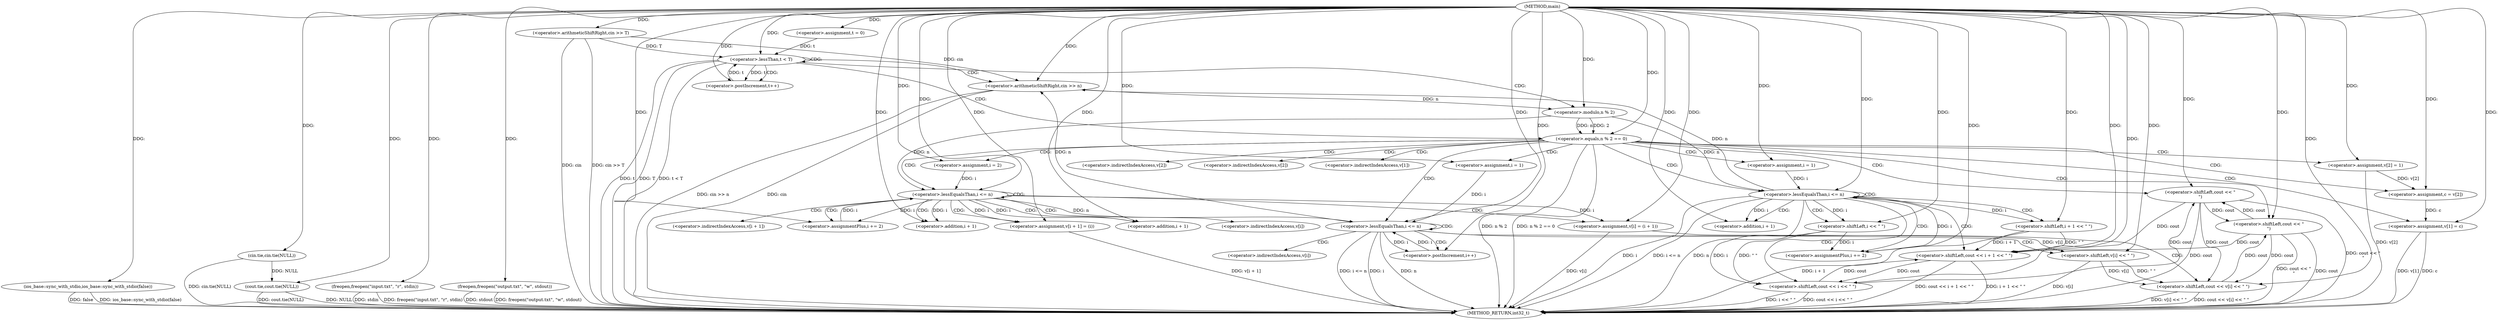 digraph "main" {  
"1000205" [label = "(METHOD,main)" ]
"1000341" [label = "(METHOD_RETURN,int32_t)" ]
"1000207" [label = "(ios_base::sync_with_stdio,ios_base::sync_with_stdio(false))" ]
"1000209" [label = "(cin.tie,cin.tie(NULL))" ]
"1000211" [label = "(cout.tie,cout.tie(NULL))" ]
"1000213" [label = "(freopen,freopen(\"input.txt\", \"r\", stdin))" ]
"1000217" [label = "(freopen,freopen(\"output.txt\", \"w\", stdout))" ]
"1000222" [label = "(<operator>.arithmeticShiftRight,cin >> T)" ]
"1000227" [label = "(<operator>.assignment,t = 0)" ]
"1000230" [label = "(<operator>.lessThan,t < T)" ]
"1000233" [label = "(<operator>.postIncrement,t++)" ]
"1000237" [label = "(<operator>.arithmeticShiftRight,cin >> n)" ]
"1000241" [label = "(<operator>.equals,n % 2 == 0)" ]
"1000271" [label = "(<operator>.shiftLeft,cout << \"\n\")" ]
"1000242" [label = "(<operator>.modulo,n % 2)" ]
"1000249" [label = "(<operator>.assignment,i = 1)" ]
"1000252" [label = "(<operator>.lessEqualsThan,i <= n)" ]
"1000255" [label = "(<operator>.assignmentPlus,i += 2)" ]
"1000305" [label = "(<operator>.assignment,c = v[2])" ]
"1000310" [label = "(<operator>.assignment,v[2] = 1)" ]
"1000315" [label = "(<operator>.assignment,v[1] = c)" ]
"1000338" [label = "(<operator>.shiftLeft,cout << \"\n\")" ]
"1000259" [label = "(<operator>.shiftLeft,cout << i + 1 << \" \")" ]
"1000266" [label = "(<operator>.shiftLeft,cout << i << \" \")" ]
"1000280" [label = "(<operator>.assignment,i = 2)" ]
"1000283" [label = "(<operator>.lessEqualsThan,i <= n)" ]
"1000286" [label = "(<operator>.assignmentPlus,i += 2)" ]
"1000322" [label = "(<operator>.assignment,i = 1)" ]
"1000325" [label = "(<operator>.lessEqualsThan,i <= n)" ]
"1000328" [label = "(<operator>.postIncrement,i++)" ]
"1000290" [label = "(<operator>.assignment,v[i] = (i + 1))" ]
"1000297" [label = "(<operator>.assignment,v[i + 1] = (i))" ]
"1000331" [label = "(<operator>.shiftLeft,cout << v[i] << \" \")" ]
"1000261" [label = "(<operator>.shiftLeft,i + 1 << \" \")" ]
"1000268" [label = "(<operator>.shiftLeft,i << \" \")" ]
"1000262" [label = "(<operator>.addition,i + 1)" ]
"1000294" [label = "(<operator>.addition,i + 1)" ]
"1000333" [label = "(<operator>.shiftLeft,v[i] << \" \")" ]
"1000300" [label = "(<operator>.addition,i + 1)" ]
"1000307" [label = "(<operator>.indirectIndexAccess,v[2])" ]
"1000311" [label = "(<operator>.indirectIndexAccess,v[2])" ]
"1000316" [label = "(<operator>.indirectIndexAccess,v[1])" ]
"1000291" [label = "(<operator>.indirectIndexAccess,v[i])" ]
"1000298" [label = "(<operator>.indirectIndexAccess,v[i + 1])" ]
"1000334" [label = "(<operator>.indirectIndexAccess,v[i])" ]
  "1000207" -> "1000341"  [ label = "DDG: ios_base::sync_with_stdio(false)"] 
  "1000209" -> "1000341"  [ label = "DDG: cin.tie(NULL)"] 
  "1000211" -> "1000341"  [ label = "DDG: NULL"] 
  "1000211" -> "1000341"  [ label = "DDG: cout.tie(NULL)"] 
  "1000213" -> "1000341"  [ label = "DDG: freopen(\"input.txt\", \"r\", stdin)"] 
  "1000217" -> "1000341"  [ label = "DDG: freopen(\"output.txt\", \"w\", stdout)"] 
  "1000222" -> "1000341"  [ label = "DDG: cin"] 
  "1000222" -> "1000341"  [ label = "DDG: cin >> T"] 
  "1000230" -> "1000341"  [ label = "DDG: t"] 
  "1000230" -> "1000341"  [ label = "DDG: T"] 
  "1000230" -> "1000341"  [ label = "DDG: t < T"] 
  "1000237" -> "1000341"  [ label = "DDG: cin"] 
  "1000237" -> "1000341"  [ label = "DDG: cin >> n"] 
  "1000241" -> "1000341"  [ label = "DDG: n % 2"] 
  "1000241" -> "1000341"  [ label = "DDG: n % 2 == 0"] 
  "1000310" -> "1000341"  [ label = "DDG: v[2]"] 
  "1000315" -> "1000341"  [ label = "DDG: v[1]"] 
  "1000315" -> "1000341"  [ label = "DDG: c"] 
  "1000325" -> "1000341"  [ label = "DDG: i"] 
  "1000325" -> "1000341"  [ label = "DDG: n"] 
  "1000325" -> "1000341"  [ label = "DDG: i <= n"] 
  "1000338" -> "1000341"  [ label = "DDG: cout"] 
  "1000338" -> "1000341"  [ label = "DDG: cout << \"\n\""] 
  "1000333" -> "1000341"  [ label = "DDG: v[i]"] 
  "1000331" -> "1000341"  [ label = "DDG: v[i] << \" \""] 
  "1000331" -> "1000341"  [ label = "DDG: cout << v[i] << \" \""] 
  "1000290" -> "1000341"  [ label = "DDG: v[i]"] 
  "1000297" -> "1000341"  [ label = "DDG: v[i + 1]"] 
  "1000252" -> "1000341"  [ label = "DDG: i"] 
  "1000252" -> "1000341"  [ label = "DDG: n"] 
  "1000252" -> "1000341"  [ label = "DDG: i <= n"] 
  "1000271" -> "1000341"  [ label = "DDG: cout"] 
  "1000271" -> "1000341"  [ label = "DDG: cout << \"\n\""] 
  "1000261" -> "1000341"  [ label = "DDG: i + 1"] 
  "1000259" -> "1000341"  [ label = "DDG: i + 1 << \" \""] 
  "1000259" -> "1000341"  [ label = "DDG: cout << i + 1 << \" \""] 
  "1000266" -> "1000341"  [ label = "DDG: i << \" \""] 
  "1000266" -> "1000341"  [ label = "DDG: cout << i << \" \""] 
  "1000217" -> "1000341"  [ label = "DDG: stdout"] 
  "1000207" -> "1000341"  [ label = "DDG: false"] 
  "1000213" -> "1000341"  [ label = "DDG: stdin"] 
  "1000205" -> "1000207"  [ label = "DDG: "] 
  "1000205" -> "1000209"  [ label = "DDG: "] 
  "1000209" -> "1000211"  [ label = "DDG: NULL"] 
  "1000205" -> "1000211"  [ label = "DDG: "] 
  "1000205" -> "1000213"  [ label = "DDG: "] 
  "1000205" -> "1000217"  [ label = "DDG: "] 
  "1000205" -> "1000222"  [ label = "DDG: "] 
  "1000205" -> "1000227"  [ label = "DDG: "] 
  "1000227" -> "1000230"  [ label = "DDG: t"] 
  "1000233" -> "1000230"  [ label = "DDG: t"] 
  "1000205" -> "1000230"  [ label = "DDG: "] 
  "1000222" -> "1000230"  [ label = "DDG: T"] 
  "1000230" -> "1000233"  [ label = "DDG: t"] 
  "1000205" -> "1000233"  [ label = "DDG: "] 
  "1000222" -> "1000237"  [ label = "DDG: cin"] 
  "1000205" -> "1000237"  [ label = "DDG: "] 
  "1000325" -> "1000237"  [ label = "DDG: n"] 
  "1000252" -> "1000237"  [ label = "DDG: n"] 
  "1000242" -> "1000241"  [ label = "DDG: n"] 
  "1000242" -> "1000241"  [ label = "DDG: 2"] 
  "1000205" -> "1000241"  [ label = "DDG: "] 
  "1000237" -> "1000242"  [ label = "DDG: n"] 
  "1000205" -> "1000242"  [ label = "DDG: "] 
  "1000205" -> "1000249"  [ label = "DDG: "] 
  "1000205" -> "1000255"  [ label = "DDG: "] 
  "1000338" -> "1000271"  [ label = "DDG: cout"] 
  "1000266" -> "1000271"  [ label = "DDG: cout"] 
  "1000205" -> "1000271"  [ label = "DDG: "] 
  "1000310" -> "1000305"  [ label = "DDG: v[2]"] 
  "1000205" -> "1000310"  [ label = "DDG: "] 
  "1000305" -> "1000315"  [ label = "DDG: c"] 
  "1000205" -> "1000315"  [ label = "DDG: "] 
  "1000249" -> "1000252"  [ label = "DDG: i"] 
  "1000255" -> "1000252"  [ label = "DDG: i"] 
  "1000205" -> "1000252"  [ label = "DDG: "] 
  "1000242" -> "1000252"  [ label = "DDG: n"] 
  "1000268" -> "1000255"  [ label = "DDG: i"] 
  "1000205" -> "1000280"  [ label = "DDG: "] 
  "1000205" -> "1000286"  [ label = "DDG: "] 
  "1000205" -> "1000305"  [ label = "DDG: "] 
  "1000205" -> "1000322"  [ label = "DDG: "] 
  "1000331" -> "1000338"  [ label = "DDG: cout"] 
  "1000271" -> "1000338"  [ label = "DDG: cout"] 
  "1000205" -> "1000338"  [ label = "DDG: "] 
  "1000338" -> "1000259"  [ label = "DDG: cout"] 
  "1000271" -> "1000259"  [ label = "DDG: cout"] 
  "1000266" -> "1000259"  [ label = "DDG: cout"] 
  "1000205" -> "1000259"  [ label = "DDG: "] 
  "1000261" -> "1000259"  [ label = "DDG: i + 1"] 
  "1000261" -> "1000259"  [ label = "DDG: \" \""] 
  "1000259" -> "1000266"  [ label = "DDG: cout"] 
  "1000205" -> "1000266"  [ label = "DDG: "] 
  "1000268" -> "1000266"  [ label = "DDG: i"] 
  "1000268" -> "1000266"  [ label = "DDG: \" \""] 
  "1000280" -> "1000283"  [ label = "DDG: i"] 
  "1000286" -> "1000283"  [ label = "DDG: i"] 
  "1000205" -> "1000283"  [ label = "DDG: "] 
  "1000242" -> "1000283"  [ label = "DDG: n"] 
  "1000283" -> "1000286"  [ label = "DDG: i"] 
  "1000283" -> "1000290"  [ label = "DDG: i"] 
  "1000205" -> "1000290"  [ label = "DDG: "] 
  "1000205" -> "1000297"  [ label = "DDG: "] 
  "1000283" -> "1000297"  [ label = "DDG: i"] 
  "1000322" -> "1000325"  [ label = "DDG: i"] 
  "1000328" -> "1000325"  [ label = "DDG: i"] 
  "1000205" -> "1000325"  [ label = "DDG: "] 
  "1000283" -> "1000325"  [ label = "DDG: n"] 
  "1000325" -> "1000328"  [ label = "DDG: i"] 
  "1000205" -> "1000328"  [ label = "DDG: "] 
  "1000252" -> "1000261"  [ label = "DDG: i"] 
  "1000205" -> "1000261"  [ label = "DDG: "] 
  "1000205" -> "1000268"  [ label = "DDG: "] 
  "1000252" -> "1000268"  [ label = "DDG: i"] 
  "1000338" -> "1000331"  [ label = "DDG: cout"] 
  "1000271" -> "1000331"  [ label = "DDG: cout"] 
  "1000205" -> "1000331"  [ label = "DDG: "] 
  "1000333" -> "1000331"  [ label = "DDG: \" \""] 
  "1000333" -> "1000331"  [ label = "DDG: v[i]"] 
  "1000252" -> "1000262"  [ label = "DDG: i"] 
  "1000205" -> "1000262"  [ label = "DDG: "] 
  "1000283" -> "1000294"  [ label = "DDG: i"] 
  "1000205" -> "1000294"  [ label = "DDG: "] 
  "1000290" -> "1000333"  [ label = "DDG: v[i]"] 
  "1000205" -> "1000333"  [ label = "DDG: "] 
  "1000205" -> "1000300"  [ label = "DDG: "] 
  "1000283" -> "1000300"  [ label = "DDG: i"] 
  "1000230" -> "1000233"  [ label = "CDG: "] 
  "1000230" -> "1000230"  [ label = "CDG: "] 
  "1000230" -> "1000242"  [ label = "CDG: "] 
  "1000230" -> "1000237"  [ label = "CDG: "] 
  "1000230" -> "1000241"  [ label = "CDG: "] 
  "1000241" -> "1000305"  [ label = "CDG: "] 
  "1000241" -> "1000315"  [ label = "CDG: "] 
  "1000241" -> "1000307"  [ label = "CDG: "] 
  "1000241" -> "1000310"  [ label = "CDG: "] 
  "1000241" -> "1000338"  [ label = "CDG: "] 
  "1000241" -> "1000283"  [ label = "CDG: "] 
  "1000241" -> "1000316"  [ label = "CDG: "] 
  "1000241" -> "1000271"  [ label = "CDG: "] 
  "1000241" -> "1000280"  [ label = "CDG: "] 
  "1000241" -> "1000252"  [ label = "CDG: "] 
  "1000241" -> "1000249"  [ label = "CDG: "] 
  "1000241" -> "1000311"  [ label = "CDG: "] 
  "1000241" -> "1000325"  [ label = "CDG: "] 
  "1000241" -> "1000322"  [ label = "CDG: "] 
  "1000252" -> "1000268"  [ label = "CDG: "] 
  "1000252" -> "1000255"  [ label = "CDG: "] 
  "1000252" -> "1000259"  [ label = "CDG: "] 
  "1000252" -> "1000266"  [ label = "CDG: "] 
  "1000252" -> "1000262"  [ label = "CDG: "] 
  "1000252" -> "1000261"  [ label = "CDG: "] 
  "1000252" -> "1000252"  [ label = "CDG: "] 
  "1000283" -> "1000294"  [ label = "CDG: "] 
  "1000283" -> "1000286"  [ label = "CDG: "] 
  "1000283" -> "1000297"  [ label = "CDG: "] 
  "1000283" -> "1000291"  [ label = "CDG: "] 
  "1000283" -> "1000290"  [ label = "CDG: "] 
  "1000283" -> "1000298"  [ label = "CDG: "] 
  "1000283" -> "1000283"  [ label = "CDG: "] 
  "1000283" -> "1000300"  [ label = "CDG: "] 
  "1000325" -> "1000333"  [ label = "CDG: "] 
  "1000325" -> "1000328"  [ label = "CDG: "] 
  "1000325" -> "1000331"  [ label = "CDG: "] 
  "1000325" -> "1000325"  [ label = "CDG: "] 
  "1000325" -> "1000334"  [ label = "CDG: "] 
}
